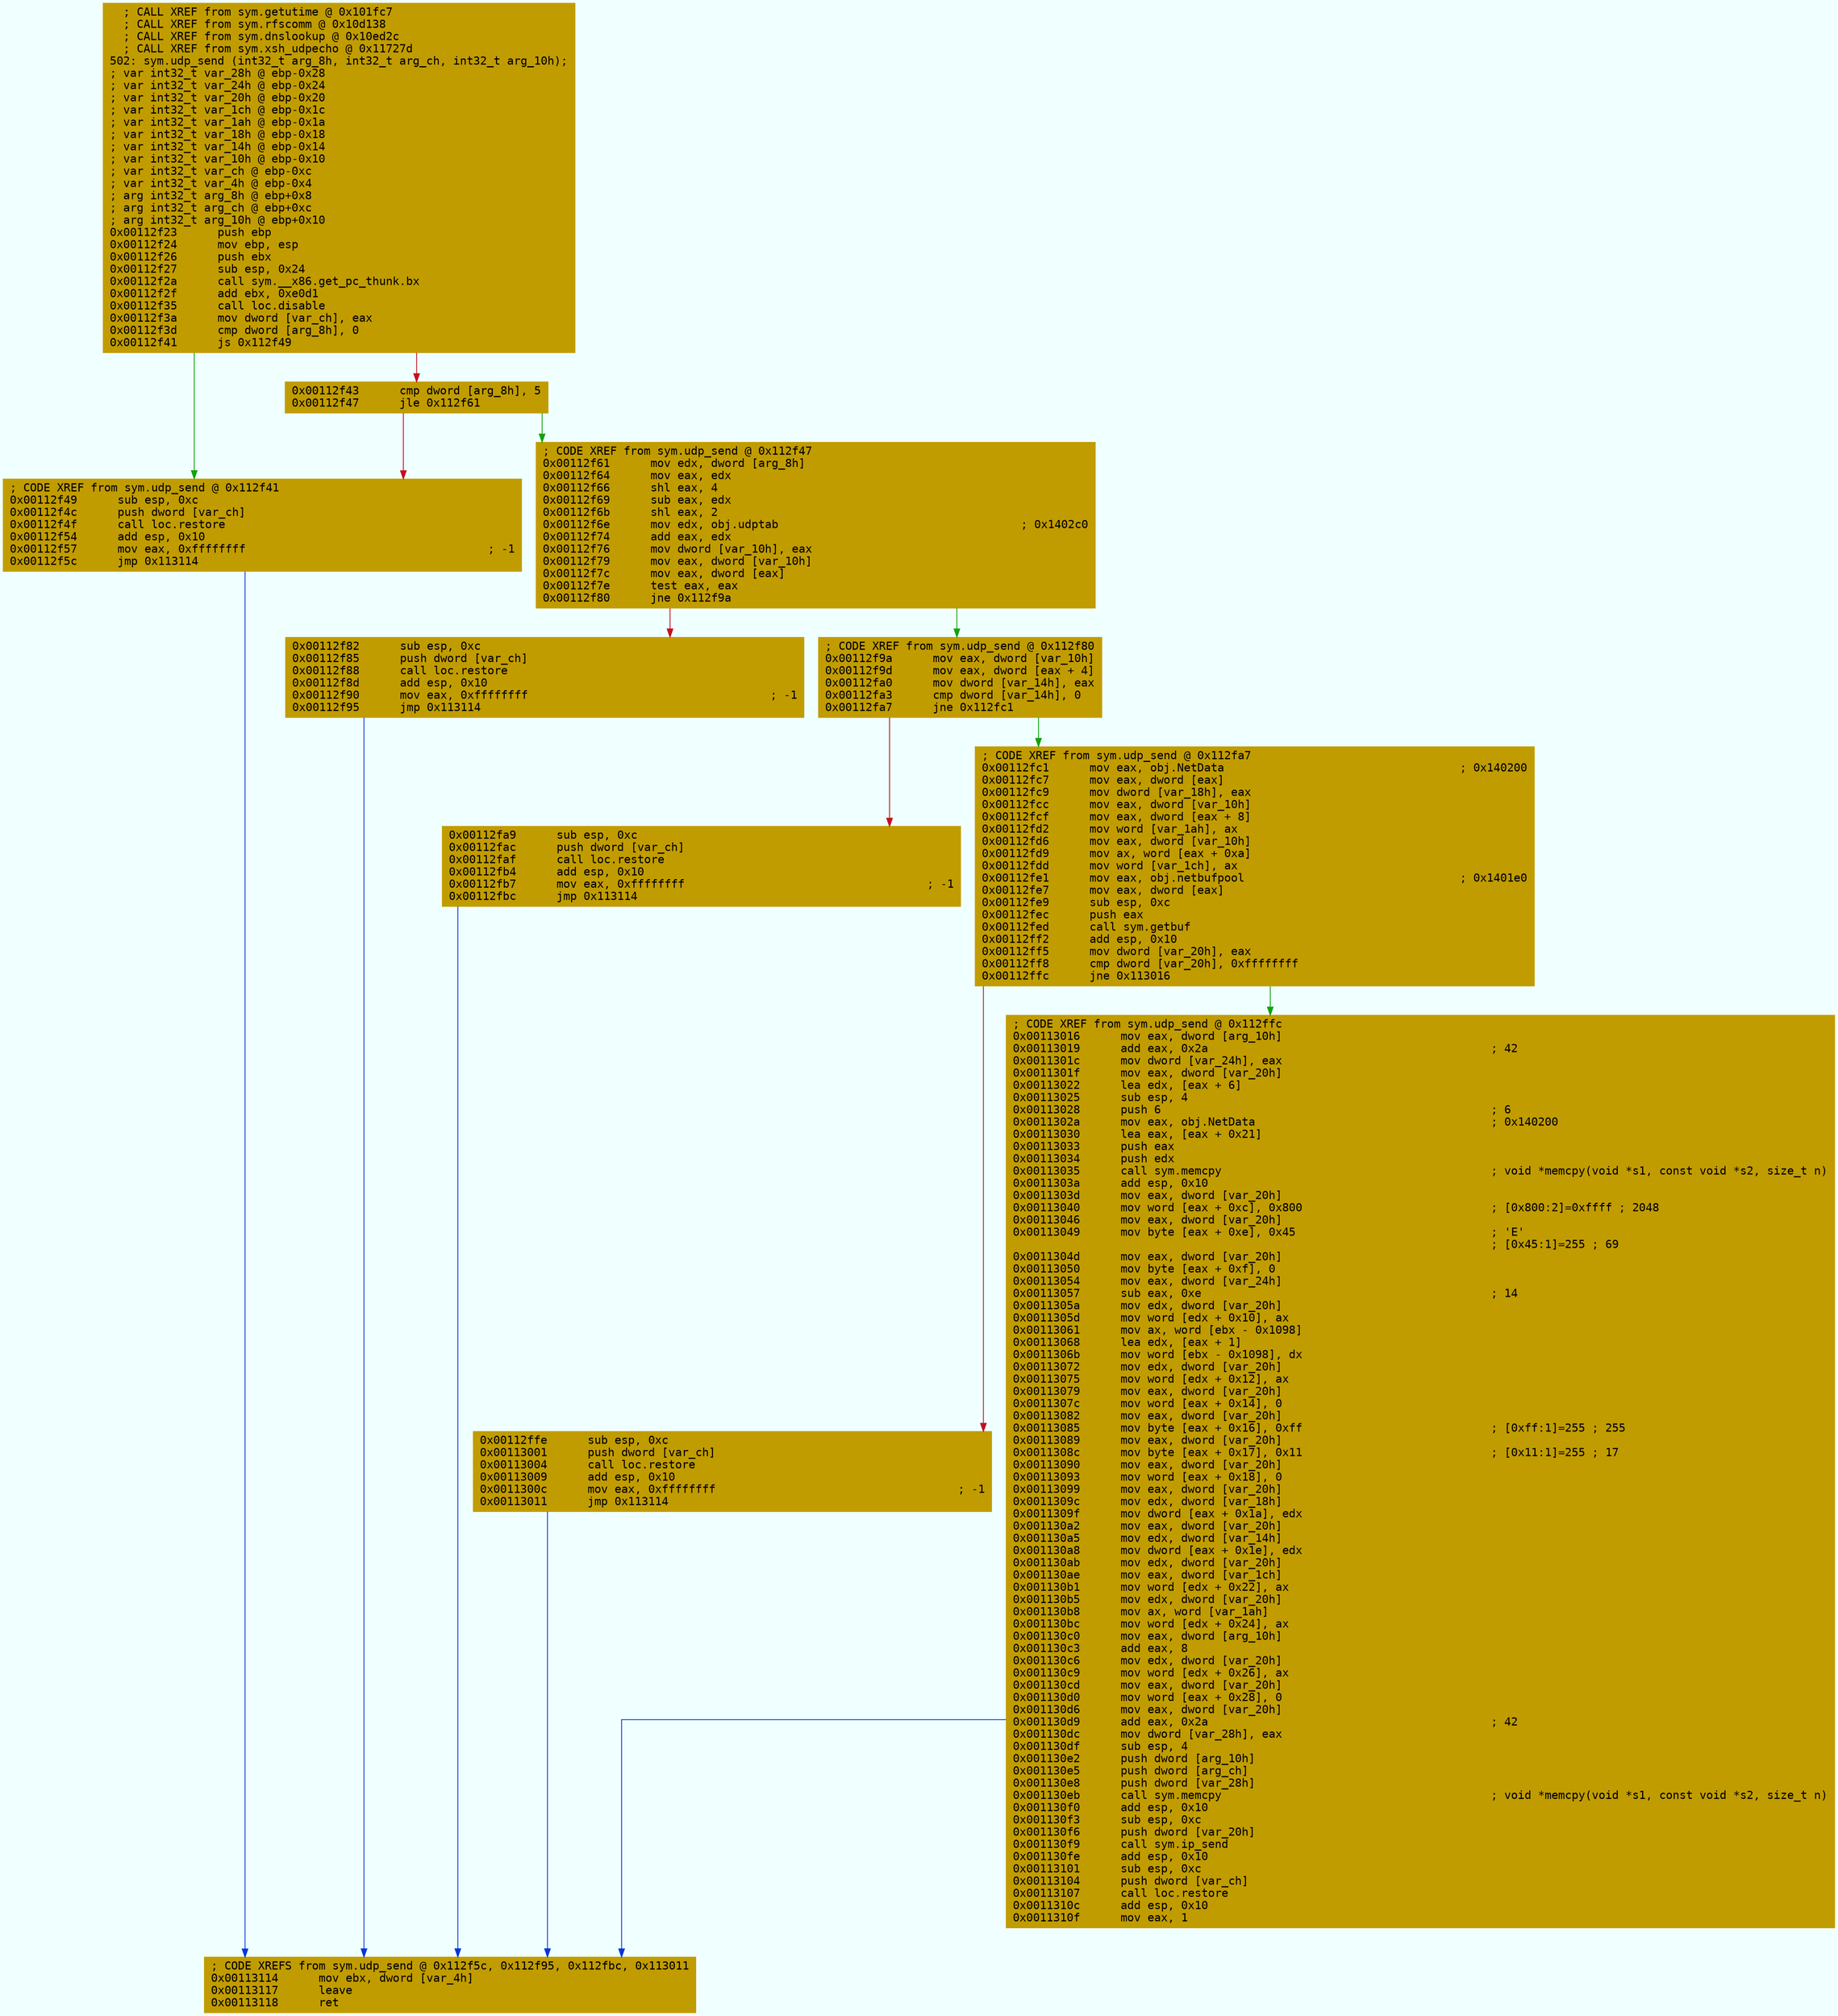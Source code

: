 digraph code {
	graph [bgcolor=azure fontsize=8 fontname="Courier" splines="ortho"];
	node [fillcolor=gray style=filled shape=box];
	edge [arrowhead="normal"];
	"0x00112f23" [URL="sym.udp_send/0x00112f23", fillcolor="#c19c00",color="#c19c00", fontname="Courier",label="  ; CALL XREF from sym.getutime @ 0x101fc7\l  ; CALL XREF from sym.rfscomm @ 0x10d138\l  ; CALL XREF from sym.dnslookup @ 0x10ed2c\l  ; CALL XREF from sym.xsh_udpecho @ 0x11727d\l502: sym.udp_send (int32_t arg_8h, int32_t arg_ch, int32_t arg_10h);\l; var int32_t var_28h @ ebp-0x28\l; var int32_t var_24h @ ebp-0x24\l; var int32_t var_20h @ ebp-0x20\l; var int32_t var_1ch @ ebp-0x1c\l; var int32_t var_1ah @ ebp-0x1a\l; var int32_t var_18h @ ebp-0x18\l; var int32_t var_14h @ ebp-0x14\l; var int32_t var_10h @ ebp-0x10\l; var int32_t var_ch @ ebp-0xc\l; var int32_t var_4h @ ebp-0x4\l; arg int32_t arg_8h @ ebp+0x8\l; arg int32_t arg_ch @ ebp+0xc\l; arg int32_t arg_10h @ ebp+0x10\l0x00112f23      push ebp\l0x00112f24      mov ebp, esp\l0x00112f26      push ebx\l0x00112f27      sub esp, 0x24\l0x00112f2a      call sym.__x86.get_pc_thunk.bx\l0x00112f2f      add ebx, 0xe0d1\l0x00112f35      call loc.disable\l0x00112f3a      mov dword [var_ch], eax\l0x00112f3d      cmp dword [arg_8h], 0\l0x00112f41      js 0x112f49\l"]
	"0x00112f43" [URL="sym.udp_send/0x00112f43", fillcolor="#c19c00",color="#c19c00", fontname="Courier",label="0x00112f43      cmp dword [arg_8h], 5\l0x00112f47      jle 0x112f61\l"]
	"0x00112f49" [URL="sym.udp_send/0x00112f49", fillcolor="#c19c00",color="#c19c00", fontname="Courier",label="; CODE XREF from sym.udp_send @ 0x112f41\l0x00112f49      sub esp, 0xc\l0x00112f4c      push dword [var_ch]\l0x00112f4f      call loc.restore\l0x00112f54      add esp, 0x10\l0x00112f57      mov eax, 0xffffffff                                    ; -1\l0x00112f5c      jmp 0x113114\l"]
	"0x00112f61" [URL="sym.udp_send/0x00112f61", fillcolor="#c19c00",color="#c19c00", fontname="Courier",label="; CODE XREF from sym.udp_send @ 0x112f47\l0x00112f61      mov edx, dword [arg_8h]\l0x00112f64      mov eax, edx\l0x00112f66      shl eax, 4\l0x00112f69      sub eax, edx\l0x00112f6b      shl eax, 2\l0x00112f6e      mov edx, obj.udptab                                    ; 0x1402c0\l0x00112f74      add eax, edx\l0x00112f76      mov dword [var_10h], eax\l0x00112f79      mov eax, dword [var_10h]\l0x00112f7c      mov eax, dword [eax]\l0x00112f7e      test eax, eax\l0x00112f80      jne 0x112f9a\l"]
	"0x00112f82" [URL="sym.udp_send/0x00112f82", fillcolor="#c19c00",color="#c19c00", fontname="Courier",label="0x00112f82      sub esp, 0xc\l0x00112f85      push dword [var_ch]\l0x00112f88      call loc.restore\l0x00112f8d      add esp, 0x10\l0x00112f90      mov eax, 0xffffffff                                    ; -1\l0x00112f95      jmp 0x113114\l"]
	"0x00112f9a" [URL="sym.udp_send/0x00112f9a", fillcolor="#c19c00",color="#c19c00", fontname="Courier",label="; CODE XREF from sym.udp_send @ 0x112f80\l0x00112f9a      mov eax, dword [var_10h]\l0x00112f9d      mov eax, dword [eax + 4]\l0x00112fa0      mov dword [var_14h], eax\l0x00112fa3      cmp dword [var_14h], 0\l0x00112fa7      jne 0x112fc1\l"]
	"0x00112fa9" [URL="sym.udp_send/0x00112fa9", fillcolor="#c19c00",color="#c19c00", fontname="Courier",label="0x00112fa9      sub esp, 0xc\l0x00112fac      push dword [var_ch]\l0x00112faf      call loc.restore\l0x00112fb4      add esp, 0x10\l0x00112fb7      mov eax, 0xffffffff                                    ; -1\l0x00112fbc      jmp 0x113114\l"]
	"0x00112fc1" [URL="sym.udp_send/0x00112fc1", fillcolor="#c19c00",color="#c19c00", fontname="Courier",label="; CODE XREF from sym.udp_send @ 0x112fa7\l0x00112fc1      mov eax, obj.NetData                                   ; 0x140200\l0x00112fc7      mov eax, dword [eax]\l0x00112fc9      mov dword [var_18h], eax\l0x00112fcc      mov eax, dword [var_10h]\l0x00112fcf      mov eax, dword [eax + 8]\l0x00112fd2      mov word [var_1ah], ax\l0x00112fd6      mov eax, dword [var_10h]\l0x00112fd9      mov ax, word [eax + 0xa]\l0x00112fdd      mov word [var_1ch], ax\l0x00112fe1      mov eax, obj.netbufpool                                ; 0x1401e0\l0x00112fe7      mov eax, dword [eax]\l0x00112fe9      sub esp, 0xc\l0x00112fec      push eax\l0x00112fed      call sym.getbuf\l0x00112ff2      add esp, 0x10\l0x00112ff5      mov dword [var_20h], eax\l0x00112ff8      cmp dword [var_20h], 0xffffffff\l0x00112ffc      jne 0x113016\l"]
	"0x00112ffe" [URL="sym.udp_send/0x00112ffe", fillcolor="#c19c00",color="#c19c00", fontname="Courier",label="0x00112ffe      sub esp, 0xc\l0x00113001      push dword [var_ch]\l0x00113004      call loc.restore\l0x00113009      add esp, 0x10\l0x0011300c      mov eax, 0xffffffff                                    ; -1\l0x00113011      jmp 0x113114\l"]
	"0x00113016" [URL="sym.udp_send/0x00113016", fillcolor="#c19c00",color="#c19c00", fontname="Courier",label="; CODE XREF from sym.udp_send @ 0x112ffc\l0x00113016      mov eax, dword [arg_10h]\l0x00113019      add eax, 0x2a                                          ; 42\l0x0011301c      mov dword [var_24h], eax\l0x0011301f      mov eax, dword [var_20h]\l0x00113022      lea edx, [eax + 6]\l0x00113025      sub esp, 4\l0x00113028      push 6                                                 ; 6\l0x0011302a      mov eax, obj.NetData                                   ; 0x140200\l0x00113030      lea eax, [eax + 0x21]\l0x00113033      push eax\l0x00113034      push edx\l0x00113035      call sym.memcpy                                        ; void *memcpy(void *s1, const void *s2, size_t n)\l0x0011303a      add esp, 0x10\l0x0011303d      mov eax, dword [var_20h]\l0x00113040      mov word [eax + 0xc], 0x800                            ; [0x800:2]=0xffff ; 2048\l0x00113046      mov eax, dword [var_20h]\l0x00113049      mov byte [eax + 0xe], 0x45                             ; 'E'\l                                                                       ; [0x45:1]=255 ; 69\l0x0011304d      mov eax, dword [var_20h]\l0x00113050      mov byte [eax + 0xf], 0\l0x00113054      mov eax, dword [var_24h]\l0x00113057      sub eax, 0xe                                           ; 14\l0x0011305a      mov edx, dword [var_20h]\l0x0011305d      mov word [edx + 0x10], ax\l0x00113061      mov ax, word [ebx - 0x1098]\l0x00113068      lea edx, [eax + 1]\l0x0011306b      mov word [ebx - 0x1098], dx\l0x00113072      mov edx, dword [var_20h]\l0x00113075      mov word [edx + 0x12], ax\l0x00113079      mov eax, dword [var_20h]\l0x0011307c      mov word [eax + 0x14], 0\l0x00113082      mov eax, dword [var_20h]\l0x00113085      mov byte [eax + 0x16], 0xff                            ; [0xff:1]=255 ; 255\l0x00113089      mov eax, dword [var_20h]\l0x0011308c      mov byte [eax + 0x17], 0x11                            ; [0x11:1]=255 ; 17\l0x00113090      mov eax, dword [var_20h]\l0x00113093      mov word [eax + 0x18], 0\l0x00113099      mov eax, dword [var_20h]\l0x0011309c      mov edx, dword [var_18h]\l0x0011309f      mov dword [eax + 0x1a], edx\l0x001130a2      mov eax, dword [var_20h]\l0x001130a5      mov edx, dword [var_14h]\l0x001130a8      mov dword [eax + 0x1e], edx\l0x001130ab      mov edx, dword [var_20h]\l0x001130ae      mov eax, dword [var_1ch]\l0x001130b1      mov word [edx + 0x22], ax\l0x001130b5      mov edx, dword [var_20h]\l0x001130b8      mov ax, word [var_1ah]\l0x001130bc      mov word [edx + 0x24], ax\l0x001130c0      mov eax, dword [arg_10h]\l0x001130c3      add eax, 8\l0x001130c6      mov edx, dword [var_20h]\l0x001130c9      mov word [edx + 0x26], ax\l0x001130cd      mov eax, dword [var_20h]\l0x001130d0      mov word [eax + 0x28], 0\l0x001130d6      mov eax, dword [var_20h]\l0x001130d9      add eax, 0x2a                                          ; 42\l0x001130dc      mov dword [var_28h], eax\l0x001130df      sub esp, 4\l0x001130e2      push dword [arg_10h]\l0x001130e5      push dword [arg_ch]\l0x001130e8      push dword [var_28h]\l0x001130eb      call sym.memcpy                                        ; void *memcpy(void *s1, const void *s2, size_t n)\l0x001130f0      add esp, 0x10\l0x001130f3      sub esp, 0xc\l0x001130f6      push dword [var_20h]\l0x001130f9      call sym.ip_send\l0x001130fe      add esp, 0x10\l0x00113101      sub esp, 0xc\l0x00113104      push dword [var_ch]\l0x00113107      call loc.restore\l0x0011310c      add esp, 0x10\l0x0011310f      mov eax, 1\l"]
	"0x00113114" [URL="sym.udp_send/0x00113114", fillcolor="#c19c00",color="#c19c00", fontname="Courier",label="; CODE XREFS from sym.udp_send @ 0x112f5c, 0x112f95, 0x112fbc, 0x113011\l0x00113114      mov ebx, dword [var_4h]\l0x00113117      leave\l0x00113118      ret\l"]
        "0x00112f23" -> "0x00112f49" [color="#13a10e"];
        "0x00112f23" -> "0x00112f43" [color="#c50f1f"];
        "0x00112f43" -> "0x00112f61" [color="#13a10e"];
        "0x00112f43" -> "0x00112f49" [color="#c50f1f"];
        "0x00112f49" -> "0x00113114" [color="#0037da"];
        "0x00112f61" -> "0x00112f9a" [color="#13a10e"];
        "0x00112f61" -> "0x00112f82" [color="#c50f1f"];
        "0x00112f82" -> "0x00113114" [color="#0037da"];
        "0x00112f9a" -> "0x00112fc1" [color="#13a10e"];
        "0x00112f9a" -> "0x00112fa9" [color="#c50f1f"];
        "0x00112fa9" -> "0x00113114" [color="#0037da"];
        "0x00112fc1" -> "0x00113016" [color="#13a10e"];
        "0x00112fc1" -> "0x00112ffe" [color="#c50f1f"];
        "0x00112ffe" -> "0x00113114" [color="#0037da"];
        "0x00113016" -> "0x00113114" [color="#0037da"];
}
